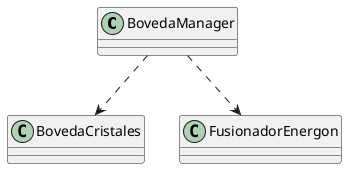 @startuml

class BovedaManager {
}

class BovedaCristales {
}

class FusionadorEnergon {
}

BovedaManager ..> BovedaCristales
BovedaManager ..> FusionadorEnergon

@enduml